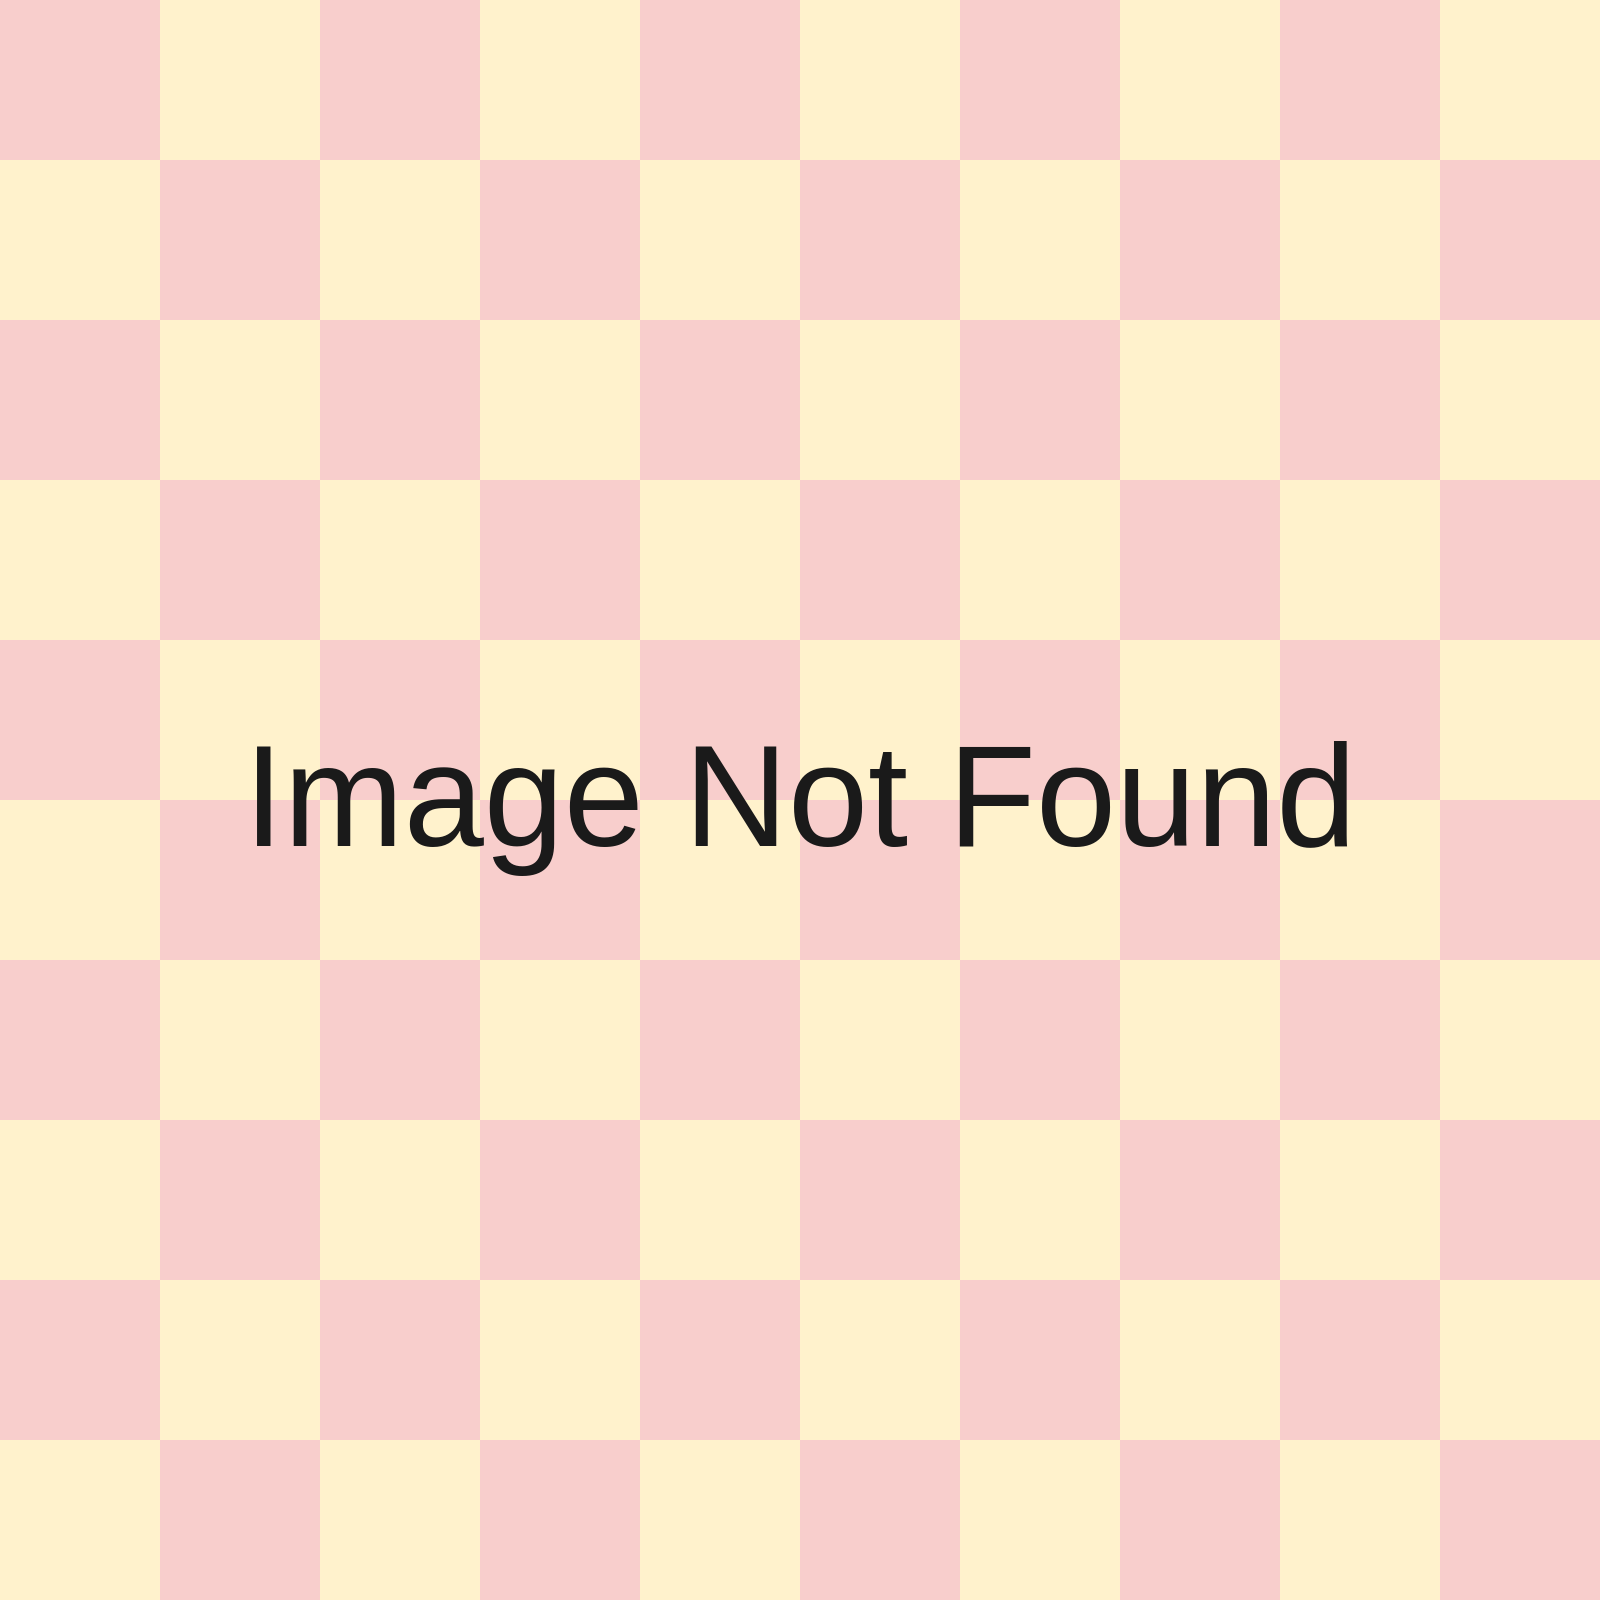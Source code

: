 <mxfile version="20.2.3" type="device"><diagram id="YpU0yZvHY7sxdHyIZYEp" name="Page-1"><mxGraphModel dx="1088" dy="971" grid="1" gridSize="80" guides="1" tooltips="1" connect="1" arrows="1" fold="1" page="1" pageScale="1" pageWidth="800" pageHeight="800" math="0" shadow="0"><root><mxCell id="0"/><mxCell id="1" parent="0"/><mxCell id="t_-H3B1QI17PPApH7Ywg-2" value="" style="whiteSpace=wrap;html=1;aspect=fixed;strokeColor=none;fillColor=#fff2cc;" vertex="1" parent="1"><mxGeometry width="800" height="800" as="geometry"/></mxCell><mxCell id="ljgQUdERmWmoBDMMkZwh-1" value="" style="whiteSpace=wrap;html=1;aspect=fixed;fillColor=#f8cecc;strokeColor=none;" parent="1" vertex="1"><mxGeometry width="80" height="80" as="geometry"/></mxCell><mxCell id="ljgQUdERmWmoBDMMkZwh-2" value="" style="whiteSpace=wrap;html=1;aspect=fixed;fillColor=#f8cecc;strokeColor=none;" parent="1" vertex="1"><mxGeometry x="160" width="80" height="80" as="geometry"/></mxCell><mxCell id="ljgQUdERmWmoBDMMkZwh-3" value="" style="whiteSpace=wrap;html=1;aspect=fixed;fillColor=#f8cecc;strokeColor=none;" parent="1" vertex="1"><mxGeometry x="320" width="80" height="80" as="geometry"/></mxCell><mxCell id="ljgQUdERmWmoBDMMkZwh-4" value="" style="whiteSpace=wrap;html=1;aspect=fixed;fillColor=#f8cecc;strokeColor=none;" parent="1" vertex="1"><mxGeometry x="480" width="80" height="80" as="geometry"/></mxCell><mxCell id="ljgQUdERmWmoBDMMkZwh-5" value="" style="whiteSpace=wrap;html=1;aspect=fixed;fillColor=#f8cecc;strokeColor=none;" parent="1" vertex="1"><mxGeometry x="640" width="80" height="80" as="geometry"/></mxCell><mxCell id="ljgQUdERmWmoBDMMkZwh-6" value="" style="whiteSpace=wrap;html=1;aspect=fixed;fillColor=#f8cecc;strokeColor=none;" parent="1" vertex="1"><mxGeometry x="80" y="80" width="80" height="80" as="geometry"/></mxCell><mxCell id="ljgQUdERmWmoBDMMkZwh-7" value="" style="whiteSpace=wrap;html=1;aspect=fixed;fillColor=#f8cecc;strokeColor=none;" parent="1" vertex="1"><mxGeometry x="240" y="80" width="80" height="80" as="geometry"/></mxCell><mxCell id="ljgQUdERmWmoBDMMkZwh-8" value="" style="whiteSpace=wrap;html=1;aspect=fixed;fillColor=#f8cecc;strokeColor=none;" parent="1" vertex="1"><mxGeometry x="400" y="80" width="80" height="80" as="geometry"/></mxCell><mxCell id="ljgQUdERmWmoBDMMkZwh-9" value="" style="whiteSpace=wrap;html=1;aspect=fixed;fillColor=#f8cecc;strokeColor=none;" parent="1" vertex="1"><mxGeometry x="560" y="80" width="80" height="80" as="geometry"/></mxCell><mxCell id="ljgQUdERmWmoBDMMkZwh-10" value="" style="whiteSpace=wrap;html=1;aspect=fixed;fillColor=#f8cecc;strokeColor=none;" parent="1" vertex="1"><mxGeometry x="720" y="80" width="80" height="80" as="geometry"/></mxCell><mxCell id="ljgQUdERmWmoBDMMkZwh-11" value="" style="whiteSpace=wrap;html=1;aspect=fixed;fillColor=#f8cecc;strokeColor=none;" parent="1" vertex="1"><mxGeometry y="160" width="80" height="80" as="geometry"/></mxCell><mxCell id="ljgQUdERmWmoBDMMkZwh-12" value="" style="whiteSpace=wrap;html=1;aspect=fixed;fillColor=#f8cecc;strokeColor=none;" parent="1" vertex="1"><mxGeometry x="160" y="160" width="80" height="80" as="geometry"/></mxCell><mxCell id="ljgQUdERmWmoBDMMkZwh-13" value="" style="whiteSpace=wrap;html=1;aspect=fixed;fillColor=#f8cecc;strokeColor=none;" parent="1" vertex="1"><mxGeometry x="320" y="160" width="80" height="80" as="geometry"/></mxCell><mxCell id="ljgQUdERmWmoBDMMkZwh-14" value="" style="whiteSpace=wrap;html=1;aspect=fixed;fillColor=#f8cecc;strokeColor=none;" parent="1" vertex="1"><mxGeometry x="480" y="160" width="80" height="80" as="geometry"/></mxCell><mxCell id="ljgQUdERmWmoBDMMkZwh-15" value="" style="whiteSpace=wrap;html=1;aspect=fixed;fillColor=#f8cecc;strokeColor=none;" parent="1" vertex="1"><mxGeometry x="640" y="160" width="80" height="80" as="geometry"/></mxCell><mxCell id="ljgQUdERmWmoBDMMkZwh-16" value="" style="whiteSpace=wrap;html=1;aspect=fixed;fillColor=#f8cecc;strokeColor=none;" parent="1" vertex="1"><mxGeometry x="80" y="240" width="80" height="80" as="geometry"/></mxCell><mxCell id="ljgQUdERmWmoBDMMkZwh-17" value="" style="whiteSpace=wrap;html=1;aspect=fixed;fillColor=#f8cecc;strokeColor=none;" parent="1" vertex="1"><mxGeometry x="240" y="240" width="80" height="80" as="geometry"/></mxCell><mxCell id="ljgQUdERmWmoBDMMkZwh-18" value="" style="whiteSpace=wrap;html=1;aspect=fixed;fillColor=#f8cecc;strokeColor=none;" parent="1" vertex="1"><mxGeometry x="400" y="240" width="80" height="80" as="geometry"/></mxCell><mxCell id="ljgQUdERmWmoBDMMkZwh-19" value="" style="whiteSpace=wrap;html=1;aspect=fixed;fillColor=#f8cecc;strokeColor=none;" parent="1" vertex="1"><mxGeometry x="560" y="240" width="80" height="80" as="geometry"/></mxCell><mxCell id="ljgQUdERmWmoBDMMkZwh-20" value="" style="whiteSpace=wrap;html=1;aspect=fixed;fillColor=#f8cecc;strokeColor=none;" parent="1" vertex="1"><mxGeometry x="720" y="240" width="80" height="80" as="geometry"/></mxCell><mxCell id="ljgQUdERmWmoBDMMkZwh-21" value="" style="whiteSpace=wrap;html=1;aspect=fixed;fillColor=#f8cecc;strokeColor=none;" parent="1" vertex="1"><mxGeometry y="320" width="80" height="80" as="geometry"/></mxCell><mxCell id="ljgQUdERmWmoBDMMkZwh-22" value="" style="whiteSpace=wrap;html=1;aspect=fixed;fillColor=#f8cecc;strokeColor=none;" parent="1" vertex="1"><mxGeometry x="160" y="320" width="80" height="80" as="geometry"/></mxCell><mxCell id="ljgQUdERmWmoBDMMkZwh-23" value="" style="whiteSpace=wrap;html=1;aspect=fixed;fillColor=#f8cecc;strokeColor=none;" parent="1" vertex="1"><mxGeometry x="320" y="320" width="80" height="80" as="geometry"/></mxCell><mxCell id="ljgQUdERmWmoBDMMkZwh-24" value="" style="whiteSpace=wrap;html=1;aspect=fixed;fillColor=#f8cecc;strokeColor=none;" parent="1" vertex="1"><mxGeometry x="480" y="320" width="80" height="80" as="geometry"/></mxCell><mxCell id="ljgQUdERmWmoBDMMkZwh-25" value="" style="whiteSpace=wrap;html=1;aspect=fixed;fillColor=#f8cecc;strokeColor=none;" parent="1" vertex="1"><mxGeometry x="640" y="320" width="80" height="80" as="geometry"/></mxCell><mxCell id="ljgQUdERmWmoBDMMkZwh-26" value="" style="whiteSpace=wrap;html=1;aspect=fixed;fillColor=#f8cecc;strokeColor=none;" parent="1" vertex="1"><mxGeometry x="80" y="400" width="80" height="80" as="geometry"/></mxCell><mxCell id="ljgQUdERmWmoBDMMkZwh-27" value="" style="whiteSpace=wrap;html=1;aspect=fixed;fillColor=#f8cecc;strokeColor=none;" parent="1" vertex="1"><mxGeometry x="240" y="400" width="80" height="80" as="geometry"/></mxCell><mxCell id="ljgQUdERmWmoBDMMkZwh-28" value="" style="whiteSpace=wrap;html=1;aspect=fixed;fillColor=#f8cecc;strokeColor=none;" parent="1" vertex="1"><mxGeometry x="400" y="400" width="80" height="80" as="geometry"/></mxCell><mxCell id="ljgQUdERmWmoBDMMkZwh-29" value="" style="whiteSpace=wrap;html=1;aspect=fixed;fillColor=#f8cecc;strokeColor=none;" parent="1" vertex="1"><mxGeometry x="560" y="400" width="80" height="80" as="geometry"/></mxCell><mxCell id="ljgQUdERmWmoBDMMkZwh-30" value="" style="whiteSpace=wrap;html=1;aspect=fixed;fillColor=#f8cecc;strokeColor=none;" parent="1" vertex="1"><mxGeometry x="720" y="400" width="80" height="80" as="geometry"/></mxCell><mxCell id="ljgQUdERmWmoBDMMkZwh-31" value="" style="whiteSpace=wrap;html=1;aspect=fixed;fillColor=#f8cecc;strokeColor=none;" parent="1" vertex="1"><mxGeometry y="480" width="80" height="80" as="geometry"/></mxCell><mxCell id="ljgQUdERmWmoBDMMkZwh-32" value="" style="whiteSpace=wrap;html=1;aspect=fixed;fillColor=#f8cecc;strokeColor=none;" parent="1" vertex="1"><mxGeometry x="160" y="480" width="80" height="80" as="geometry"/></mxCell><mxCell id="ljgQUdERmWmoBDMMkZwh-33" value="" style="whiteSpace=wrap;html=1;aspect=fixed;fillColor=#f8cecc;strokeColor=none;" parent="1" vertex="1"><mxGeometry x="320" y="480" width="80" height="80" as="geometry"/></mxCell><mxCell id="ljgQUdERmWmoBDMMkZwh-34" value="" style="whiteSpace=wrap;html=1;aspect=fixed;fillColor=#f8cecc;strokeColor=none;" parent="1" vertex="1"><mxGeometry x="480" y="480" width="80" height="80" as="geometry"/></mxCell><mxCell id="ljgQUdERmWmoBDMMkZwh-35" value="" style="whiteSpace=wrap;html=1;aspect=fixed;fillColor=#f8cecc;strokeColor=none;" parent="1" vertex="1"><mxGeometry x="640" y="480" width="80" height="80" as="geometry"/></mxCell><mxCell id="ljgQUdERmWmoBDMMkZwh-36" value="" style="whiteSpace=wrap;html=1;aspect=fixed;fillColor=#f8cecc;strokeColor=none;" parent="1" vertex="1"><mxGeometry x="80" y="560" width="80" height="80" as="geometry"/></mxCell><mxCell id="ljgQUdERmWmoBDMMkZwh-37" value="" style="whiteSpace=wrap;html=1;aspect=fixed;fillColor=#f8cecc;strokeColor=none;" parent="1" vertex="1"><mxGeometry x="240" y="560" width="80" height="80" as="geometry"/></mxCell><mxCell id="ljgQUdERmWmoBDMMkZwh-38" value="" style="whiteSpace=wrap;html=1;aspect=fixed;fillColor=#f8cecc;strokeColor=none;" parent="1" vertex="1"><mxGeometry x="400" y="560" width="80" height="80" as="geometry"/></mxCell><mxCell id="ljgQUdERmWmoBDMMkZwh-39" value="" style="whiteSpace=wrap;html=1;aspect=fixed;fillColor=#f8cecc;strokeColor=none;" parent="1" vertex="1"><mxGeometry x="560" y="560" width="80" height="80" as="geometry"/></mxCell><mxCell id="ljgQUdERmWmoBDMMkZwh-40" value="" style="whiteSpace=wrap;html=1;aspect=fixed;fillColor=#f8cecc;strokeColor=none;" parent="1" vertex="1"><mxGeometry x="720" y="560" width="80" height="80" as="geometry"/></mxCell><mxCell id="ljgQUdERmWmoBDMMkZwh-41" value="" style="whiteSpace=wrap;html=1;aspect=fixed;fillColor=#f8cecc;strokeColor=none;" parent="1" vertex="1"><mxGeometry y="640" width="80" height="80" as="geometry"/></mxCell><mxCell id="ljgQUdERmWmoBDMMkZwh-42" value="" style="whiteSpace=wrap;html=1;aspect=fixed;fillColor=#f8cecc;strokeColor=none;" parent="1" vertex="1"><mxGeometry x="160" y="640" width="80" height="80" as="geometry"/></mxCell><mxCell id="ljgQUdERmWmoBDMMkZwh-43" value="" style="whiteSpace=wrap;html=1;aspect=fixed;fillColor=#f8cecc;strokeColor=none;" parent="1" vertex="1"><mxGeometry x="320" y="640" width="80" height="80" as="geometry"/></mxCell><mxCell id="ljgQUdERmWmoBDMMkZwh-44" value="" style="whiteSpace=wrap;html=1;aspect=fixed;fillColor=#f8cecc;strokeColor=none;" parent="1" vertex="1"><mxGeometry x="480" y="640" width="80" height="80" as="geometry"/></mxCell><mxCell id="ljgQUdERmWmoBDMMkZwh-45" value="" style="whiteSpace=wrap;html=1;aspect=fixed;fillColor=#f8cecc;strokeColor=none;" parent="1" vertex="1"><mxGeometry x="640" y="640" width="80" height="80" as="geometry"/></mxCell><mxCell id="ljgQUdERmWmoBDMMkZwh-46" value="" style="whiteSpace=wrap;html=1;aspect=fixed;fillColor=#f8cecc;strokeColor=none;" parent="1" vertex="1"><mxGeometry x="80" y="720" width="80" height="80" as="geometry"/></mxCell><mxCell id="ljgQUdERmWmoBDMMkZwh-47" value="" style="whiteSpace=wrap;html=1;aspect=fixed;fillColor=#f8cecc;strokeColor=none;" parent="1" vertex="1"><mxGeometry x="240" y="720" width="80" height="80" as="geometry"/></mxCell><mxCell id="ljgQUdERmWmoBDMMkZwh-48" value="" style="whiteSpace=wrap;html=1;aspect=fixed;fillColor=#f8cecc;strokeColor=none;" parent="1" vertex="1"><mxGeometry x="400" y="720" width="80" height="80" as="geometry"/></mxCell><mxCell id="ljgQUdERmWmoBDMMkZwh-49" value="" style="whiteSpace=wrap;html=1;aspect=fixed;fillColor=#f8cecc;strokeColor=none;" parent="1" vertex="1"><mxGeometry x="560" y="720" width="80" height="80" as="geometry"/></mxCell><mxCell id="ljgQUdERmWmoBDMMkZwh-50" value="" style="whiteSpace=wrap;html=1;aspect=fixed;fillColor=#f8cecc;strokeColor=none;" parent="1" vertex="1"><mxGeometry x="720" y="720" width="80" height="80" as="geometry"/></mxCell><mxCell id="ljgQUdERmWmoBDMMkZwh-51" value="&lt;font style=&quot;font-size: 72px&quot;&gt;Image Not Found&lt;/font&gt;" style="text;html=1;strokeColor=none;fillColor=none;align=center;verticalAlign=middle;whiteSpace=wrap;rounded=0;fontColor=#1A1A1A;" parent="1" vertex="1"><mxGeometry y="388" width="800" height="20" as="geometry"/></mxCell></root></mxGraphModel></diagram></mxfile>